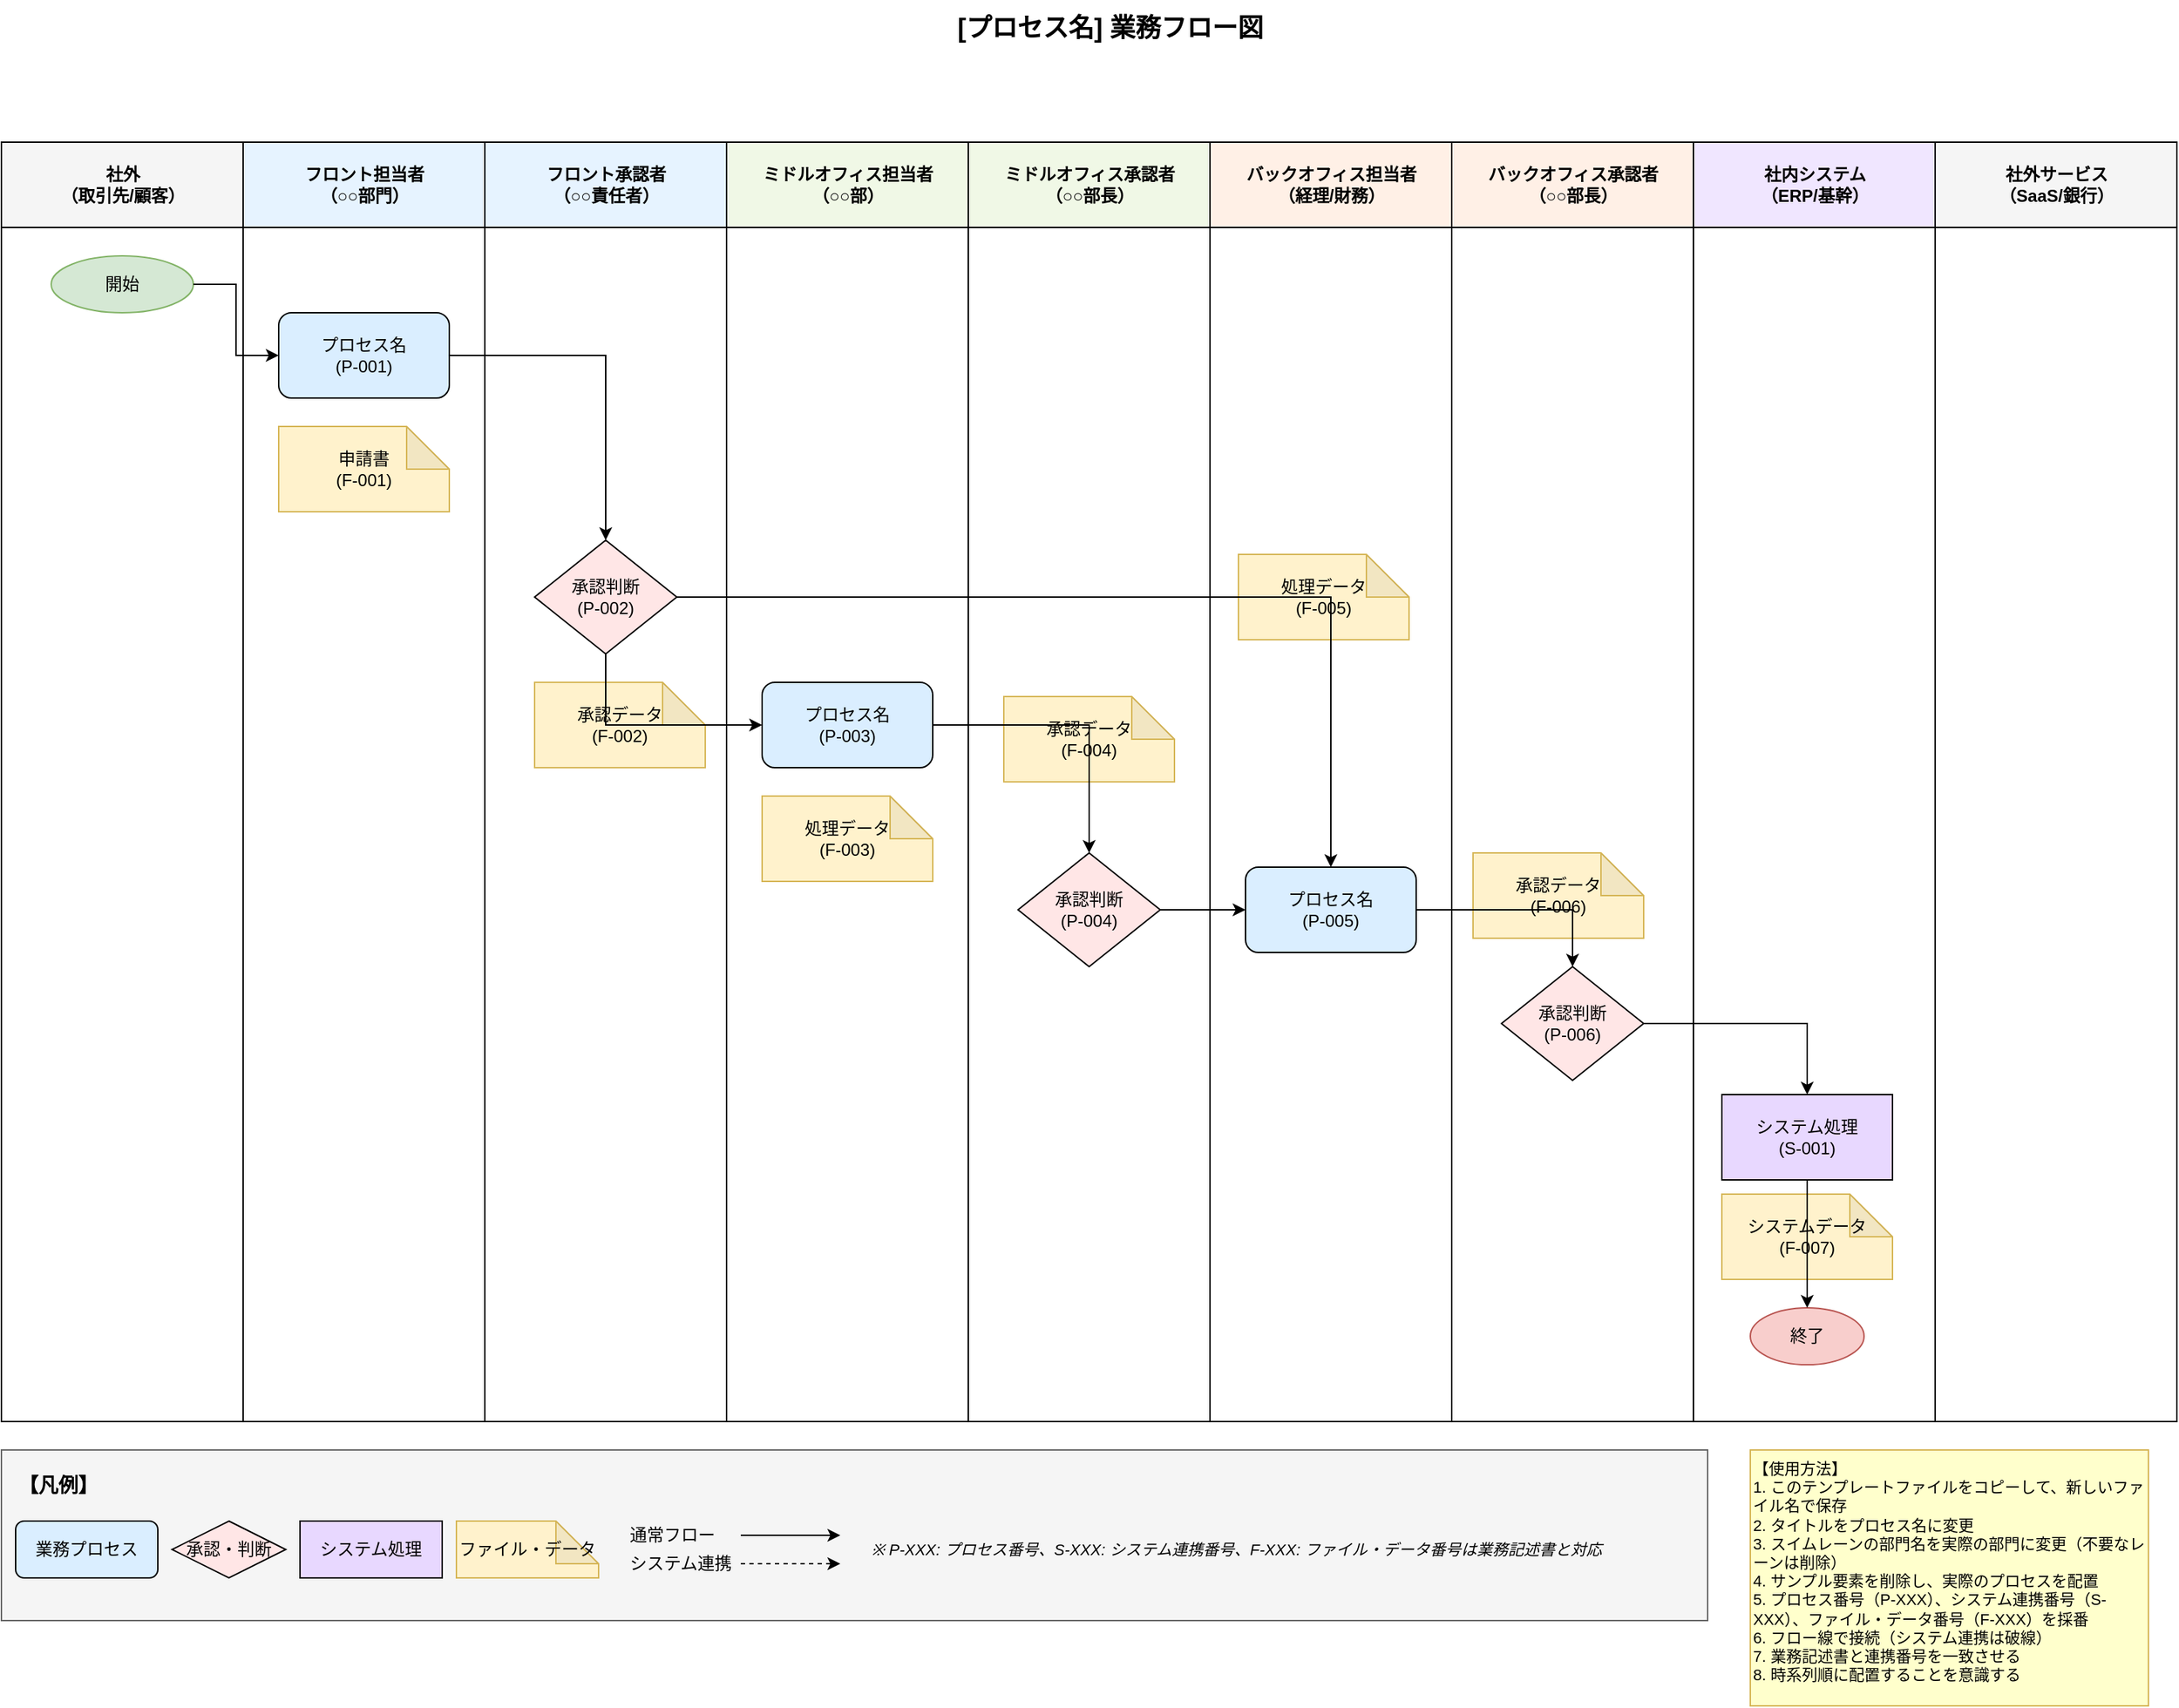 <mxfile>
    <diagram name="シンプル業務フロー図テンプレート" id="simple-process-flow-template">
        <mxGraphModel dx="1080" dy="1001" grid="1" gridSize="10" guides="1" tooltips="1" connect="1" arrows="1" fold="1" page="1" pageScale="1" pageWidth="1654" pageHeight="1169" math="0" shadow="0">
            <root>
                <mxCell id="0"/>
                <mxCell id="1" parent="0"/>
                <mxCell id="title" value="[プロセス名] 業務フロー図" style="text;html=1;strokeColor=none;fillColor=none;align=center;verticalAlign=middle;whiteSpace=wrap;rounded=0;fontSize=18;fontStyle=1" parent="1" vertex="1">
                    <mxGeometry x="600" y="20" width="400" height="40" as="geometry"/>
                </mxCell>
                <mxCell id="2" value="" style="swimlane;startSize=0;" parent="1" vertex="1">
                    <mxGeometry x="20" y="120" width="1530" height="900" as="geometry"/>
                </mxCell>
                <mxCell id="3" value="社外&lt;br&gt;（取引先/顧客）" style="swimlane;html=1;startSize=60;fillColor=#F5F5F5;" parent="2" vertex="1">
                    <mxGeometry width="170" height="900" as="geometry"/>
                </mxCell>
                <mxCell id="start" value="開始" style="ellipse;whiteSpace=wrap;html=1;fillColor=#D5E8D4;strokeColor=#82B366;" parent="3" vertex="1">
                    <mxGeometry x="35" y="80" width="100" height="40" as="geometry"/>
                </mxCell>
                <mxCell id="4" value="フロント担当者&lt;br&gt;（○○部門）" style="swimlane;html=1;startSize=60;fillColor=#E6F3FF;" parent="2" vertex="1">
                    <mxGeometry x="170" width="170" height="900" as="geometry"/>
                </mxCell>
                <mxCell id="p001" value="プロセス名&lt;br&gt;(P-001)" style="rounded=1;whiteSpace=wrap;html=1;fillColor=#DAEEFF;strokeColor=#000000;" parent="4" vertex="1">
                    <mxGeometry x="25" y="120" width="120" height="60" as="geometry"/>
                </mxCell>
                <mxCell id="f001" value="申請書&lt;br&gt;(F-001)" style="shape=note;whiteSpace=wrap;html=1;backgroundOutline=1;darkOpacity=0.05;fillColor=#FFF2CC;strokeColor=#D6B656;" parent="4" vertex="1">
                    <mxGeometry x="25" y="200" width="120" height="60" as="geometry"/>
                </mxCell>
                <mxCell id="5" value="フロント承認者&lt;br&gt;（○○責任者）" style="swimlane;html=1;startSize=60;fillColor=#E6F3FF;" parent="2" vertex="1">
                    <mxGeometry x="340" width="170" height="900" as="geometry"/>
                </mxCell>
                <mxCell id="p002" value="承認判断&lt;br&gt;(P-002)" style="rhombus;whiteSpace=wrap;html=1;fillColor=#FFE6E6;" parent="5" vertex="1">
                    <mxGeometry x="35" y="280" width="100" height="80" as="geometry"/>
                </mxCell>
                <mxCell id="f002" value="承認データ&lt;br&gt;(F-002)" style="shape=note;whiteSpace=wrap;html=1;backgroundOutline=1;darkOpacity=0.05;fillColor=#FFF2CC;strokeColor=#D6B656;" parent="5" vertex="1">
                    <mxGeometry x="35" y="380" width="120" height="60" as="geometry"/>
                </mxCell>
                <mxCell id="6" value="ミドルオフィス担当者&lt;br&gt;（○○部）" style="swimlane;html=1;startSize=60;fillColor=#F0F8E6;" parent="2" vertex="1">
                    <mxGeometry x="510" width="170" height="900" as="geometry"/>
                </mxCell>
                <mxCell id="p003" value="プロセス名&lt;br&gt;(P-003)" style="rounded=1;whiteSpace=wrap;html=1;fillColor=#DAEEFF;strokeColor=#000000;" parent="6" vertex="1">
                    <mxGeometry x="25" y="380" width="120" height="60" as="geometry"/>
                </mxCell>
                <mxCell id="f003" value="処理データ&lt;br&gt;(F-003)" style="shape=note;whiteSpace=wrap;html=1;backgroundOutline=1;darkOpacity=0.05;fillColor=#FFF2CC;strokeColor=#D6B656;" parent="6" vertex="1">
                    <mxGeometry x="25" y="460" width="120" height="60" as="geometry"/>
                </mxCell>
                <mxCell id="7" value="ミドルオフィス承認者&lt;br&gt;（○○部長）" style="swimlane;html=1;startSize=60;fillColor=#F0F8E6;" parent="2" vertex="1">
                    <mxGeometry x="680" width="170" height="900" as="geometry"/>
                </mxCell>
                <mxCell id="p004" value="承認判断&lt;br&gt;(P-004)" style="rhombus;whiteSpace=wrap;html=1;fillColor=#FFE6E6;" parent="7" vertex="1">
                    <mxGeometry x="35" y="500" width="100" height="80" as="geometry"/>
                </mxCell>
                <mxCell id="f004" value="承認データ&lt;br&gt;(F-004)" style="shape=note;whiteSpace=wrap;html=1;backgroundOutline=1;darkOpacity=0.05;fillColor=#FFF2CC;strokeColor=#D6B656;" parent="7" vertex="1">
                    <mxGeometry x="25" y="390" width="120" height="60" as="geometry"/>
                </mxCell>
                <mxCell id="8" value="バックオフィス担当者&lt;br&gt;（経理/財務）" style="swimlane;html=1;startSize=60;fillColor=#FFF0E6;" parent="2" vertex="1">
                    <mxGeometry x="850" width="170" height="900" as="geometry"/>
                </mxCell>
                <mxCell id="p005" value="プロセス名&lt;br&gt;(P-005)" style="rounded=1;whiteSpace=wrap;html=1;fillColor=#DAEEFF;strokeColor=#000000;" parent="8" vertex="1">
                    <mxGeometry x="25" y="510" width="120" height="60" as="geometry"/>
                </mxCell>
                <mxCell id="f005" value="処理データ&lt;br&gt;(F-005)" style="shape=note;whiteSpace=wrap;html=1;backgroundOutline=1;darkOpacity=0.05;fillColor=#FFF2CC;strokeColor=#D6B656;" parent="8" vertex="1">
                    <mxGeometry x="20" y="290" width="120" height="60" as="geometry"/>
                </mxCell>
                <mxCell id="9" value="バックオフィス承認者&lt;br&gt;（○○部長）" style="swimlane;html=1;startSize=60;fillColor=#FFF0E6;" parent="2" vertex="1">
                    <mxGeometry x="1020" width="170" height="900" as="geometry"/>
                </mxCell>
                <mxCell id="p006" value="承認判断&lt;br&gt;(P-006)" style="rhombus;whiteSpace=wrap;html=1;fillColor=#FFE6E6;" parent="9" vertex="1">
                    <mxGeometry x="35" y="580" width="100" height="80" as="geometry"/>
                </mxCell>
                <mxCell id="f006" value="承認データ&lt;br&gt;(F-006)" style="shape=note;whiteSpace=wrap;html=1;backgroundOutline=1;darkOpacity=0.05;fillColor=#FFF2CC;strokeColor=#D6B656;" parent="9" vertex="1">
                    <mxGeometry x="15" y="500" width="120" height="60" as="geometry"/>
                </mxCell>
                <mxCell id="10" value="社内システム&lt;br&gt;（ERP/基幹）" style="swimlane;html=1;startSize=60;fillColor=#F0E6FF;" parent="2" vertex="1">
                    <mxGeometry x="1190" width="170" height="900" as="geometry"/>
                </mxCell>
                <mxCell id="s001" value="システム処理&lt;br&gt;(S-001)" style="rectangle;whiteSpace=wrap;html=1;fillColor=#E8D8FF;strokeColor=#000000;" parent="10" vertex="1">
                    <mxGeometry x="20" y="670" width="120" height="60" as="geometry"/>
                </mxCell>
                <mxCell id="f007" value="システムデータ&lt;br&gt;(F-007)" style="shape=note;whiteSpace=wrap;html=1;backgroundOutline=1;darkOpacity=0.05;fillColor=#FFF2CC;strokeColor=#D6B656;" parent="10" vertex="1">
                    <mxGeometry x="20" y="740" width="120" height="60" as="geometry"/>
                </mxCell>
                <mxCell id="end" value="終了" style="ellipse;whiteSpace=wrap;html=1;fillColor=#F8CECC;strokeColor=#B85450;" parent="10" vertex="1">
                    <mxGeometry x="40" y="820" width="80" height="40" as="geometry"/>
                </mxCell>
                <mxCell id="flow8" style="edgeStyle=orthogonalEdgeStyle;rounded=0;orthogonalLoop=1;jettySize=auto;html=1;" parent="10" source="s001" target="end" edge="1">
                    <mxGeometry relative="1" as="geometry"/>
                </mxCell>
                <mxCell id="11" value="社外サービス&lt;br&gt;（SaaS/銀行）" style="swimlane;html=1;startSize=60;fillColor=#F5F5F5;" parent="2" vertex="1">
                    <mxGeometry x="1360" width="170" height="900" as="geometry"/>
                </mxCell>
                <mxCell id="12" style="edgeStyle=orthogonalEdgeStyle;rounded=0;orthogonalLoop=1;jettySize=auto;html=1;exitX=1;exitY=0.5;exitDx=0;exitDy=0;" edge="1" parent="2" source="p002" target="p005">
                    <mxGeometry relative="1" as="geometry">
                        <mxPoint x="485.0" y="330.0" as="sourcePoint"/>
                        <mxPoint x="605.0" y="390.0" as="targetPoint"/>
                    </mxGeometry>
                </mxCell>
                <mxCell id="flow1" style="edgeStyle=orthogonalEdgeStyle;rounded=0;orthogonalLoop=1;jettySize=auto;html=1;" parent="1" source="start" target="p001" edge="1">
                    <mxGeometry relative="1" as="geometry"/>
                </mxCell>
                <mxCell id="flow2" style="edgeStyle=orthogonalEdgeStyle;rounded=0;orthogonalLoop=1;jettySize=auto;html=1;" parent="1" source="p001" target="p002" edge="1">
                    <mxGeometry relative="1" as="geometry"/>
                </mxCell>
                <mxCell id="flow3" style="edgeStyle=orthogonalEdgeStyle;rounded=0;orthogonalLoop=1;jettySize=auto;html=1;exitX=0.5;exitY=1;exitDx=0;exitDy=0;entryX=0;entryY=0.5;entryDx=0;entryDy=0;" parent="1" source="p002" target="p003" edge="1">
                    <mxGeometry relative="1" as="geometry"/>
                </mxCell>
                <mxCell id="flow4" style="edgeStyle=orthogonalEdgeStyle;rounded=0;orthogonalLoop=1;jettySize=auto;html=1;" parent="1" source="p003" target="p004" edge="1">
                    <mxGeometry relative="1" as="geometry"/>
                </mxCell>
                <mxCell id="flow5" style="edgeStyle=orthogonalEdgeStyle;rounded=0;orthogonalLoop=1;jettySize=auto;html=1;" parent="1" source="p004" target="p005" edge="1">
                    <mxGeometry relative="1" as="geometry"/>
                </mxCell>
                <mxCell id="flow6" style="edgeStyle=orthogonalEdgeStyle;rounded=0;orthogonalLoop=1;jettySize=auto;html=1;" parent="1" source="p005" target="p006" edge="1">
                    <mxGeometry relative="1" as="geometry"/>
                </mxCell>
                <mxCell id="flow7" style="edgeStyle=orthogonalEdgeStyle;rounded=0;orthogonalLoop=1;jettySize=auto;html=1;" parent="1" source="p006" target="s001" edge="1">
                    <mxGeometry relative="1" as="geometry"/>
                </mxCell>
                <mxCell id="legend-box" value="" style="rounded=0;whiteSpace=wrap;html=1;fillColor=#F5F5F5;strokeColor=#666666;strokeWidth=1;" parent="1" vertex="1">
                    <mxGeometry x="20" y="1040" width="1200" height="120" as="geometry"/>
                </mxCell>
                <mxCell id="legend-title" value="【凡例】" style="text;html=1;fontSize=14;fontStyle=1;verticalAlign=middle;align=left;" parent="1" vertex="1">
                    <mxGeometry x="30" y="1050" width="100" height="30" as="geometry"/>
                </mxCell>
                <mxCell id="legend-process" value="業務プロセス" style="rounded=1;whiteSpace=wrap;html=1;fillColor=#DAEEFF;" parent="1" vertex="1">
                    <mxGeometry x="30" y="1090" width="100" height="40" as="geometry"/>
                </mxCell>
                <mxCell id="legend-decision" value="承認・判断" style="rhombus;whiteSpace=wrap;html=1;fillColor=#FFE6E6;" parent="1" vertex="1">
                    <mxGeometry x="140" y="1090" width="80" height="40" as="geometry"/>
                </mxCell>
                <mxCell id="legend-system" value="システム処理" style="rectangle;whiteSpace=wrap;html=1;fillColor=#E8D8FF;" parent="1" vertex="1">
                    <mxGeometry x="230" y="1090" width="100" height="40" as="geometry"/>
                </mxCell>
                <mxCell id="legend-file" value="ファイル・データ" style="shape=note;whiteSpace=wrap;html=1;backgroundOutline=1;darkOpacity=0.05;fillColor=#FFF2CC;strokeColor=#D6B656;" parent="1" vertex="1">
                    <mxGeometry x="340" y="1090" width="100" height="40" as="geometry"/>
                </mxCell>
                <mxCell id="legend-flow-normal" value="通常フロー" style="text;html=1;fontSize=12;verticalAlign=middle;align=left;" parent="1" vertex="1">
                    <mxGeometry x="460" y="1090" width="80" height="20" as="geometry"/>
                </mxCell>
                <mxCell id="legend-line-normal" value="" style="endArrow=classic;html=1;strokeWidth=1;" parent="1" edge="1">
                    <mxGeometry width="50" height="50" relative="1" as="geometry">
                        <mxPoint x="540" y="1100" as="sourcePoint"/>
                        <mxPoint x="610" y="1100" as="targetPoint"/>
                    </mxGeometry>
                </mxCell>
                <mxCell id="legend-flow-system" value="システム連携" style="text;html=1;fontSize=12;verticalAlign=middle;align=left;" parent="1" vertex="1">
                    <mxGeometry x="460" y="1110" width="80" height="20" as="geometry"/>
                </mxCell>
                <mxCell id="legend-line-system" value="" style="endArrow=classic;html=1;strokeWidth=1;dashed=1;" parent="1" edge="1">
                    <mxGeometry width="50" height="50" relative="1" as="geometry">
                        <mxPoint x="540" y="1120" as="sourcePoint"/>
                        <mxPoint x="610" y="1120" as="targetPoint"/>
                    </mxGeometry>
                </mxCell>
                <mxCell id="legend-reference" value="※ P-XXX: プロセス番号、S-XXX: システム連携番号、F-XXX: ファイル・データ番号は業務記述書と対応" style="text;html=1;fontSize=11;verticalAlign=middle;align=left;fontStyle=2;" parent="1" vertex="1">
                    <mxGeometry x="630" y="1095" width="380" height="30" as="geometry"/>
                </mxCell>
                <mxCell id="usage-note" value="【使用方法】&#10;1. このテンプレートファイルをコピーして、新しいファイル名で保存&#10;2. タイトルをプロセス名に変更&#10;3. スイムレーンの部門名を実際の部門に変更（不要なレーンは削除）&#10;4. サンプル要素を削除し、実際のプロセスを配置&#10;5. プロセス番号（P-XXX）、システム連携番号（S-XXX）、ファイル・データ番号（F-XXX）を採番&#10;6. フロー線で接続（システム連携は破線）&#10;7. 業務記述書と連携番号を一致させる&#10;8. 時系列順に配置することを意識する" style="text;html=1;fontSize=11;verticalAlign=top;align=left;fillColor=#FFFFCC;strokeColor=#D6B656;whiteSpace=wrap;" parent="1" vertex="1">
                    <mxGeometry x="1250" y="1040" width="280" height="180" as="geometry"/>
                </mxCell>
            </root>
        </mxGraphModel>
    </diagram>
</mxfile>